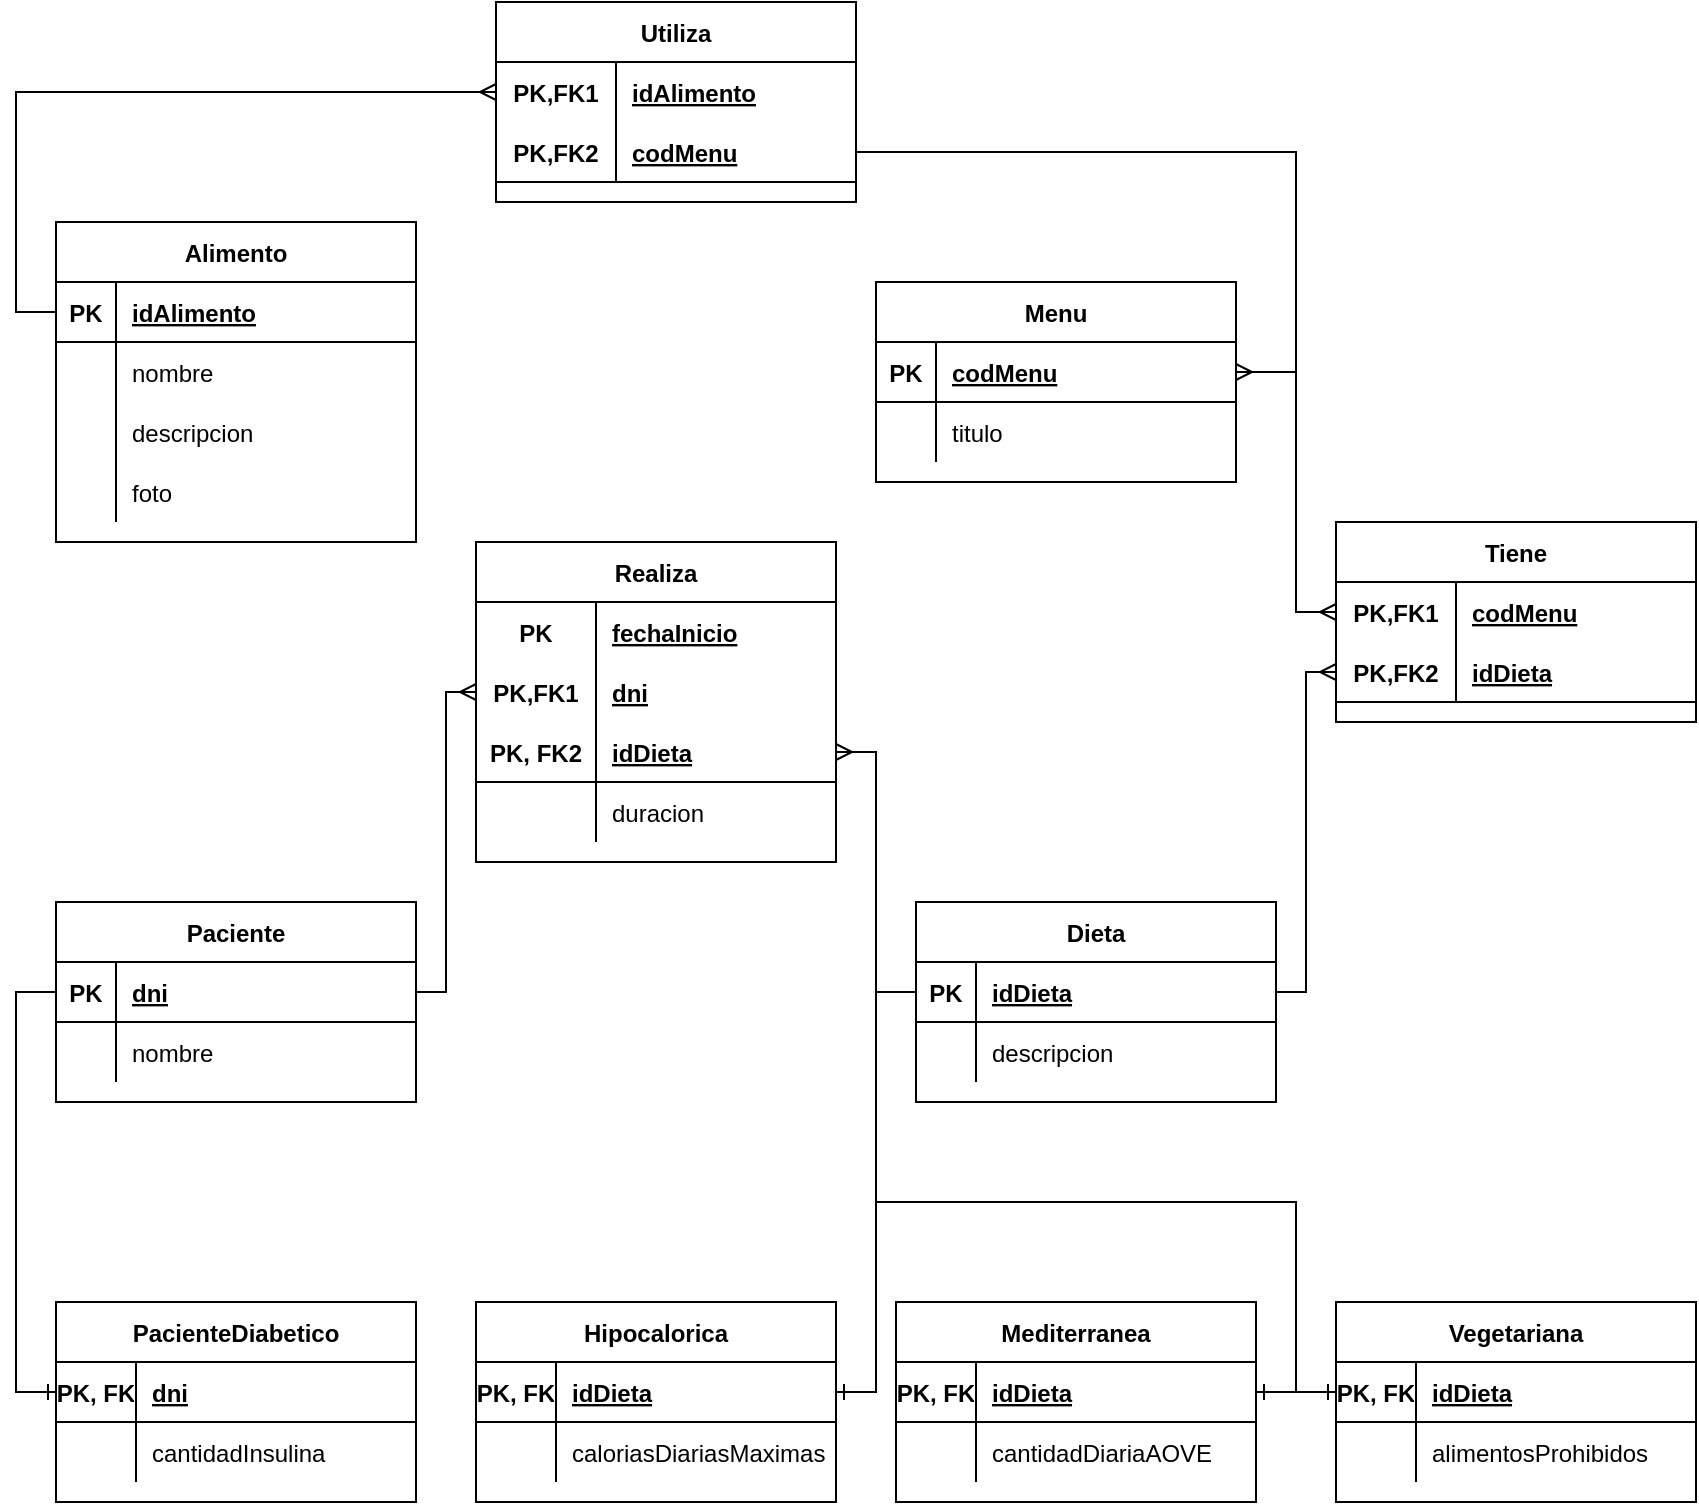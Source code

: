 <mxfile version="16.5.1" type="device"><diagram id="R2lEEEUBdFMjLlhIrx00" name="Page-1"><mxGraphModel dx="1102" dy="685" grid="1" gridSize="10" guides="1" tooltips="1" connect="1" arrows="1" fold="1" page="1" pageScale="1" pageWidth="850" pageHeight="1100" math="0" shadow="0" extFonts="Permanent Marker^https://fonts.googleapis.com/css?family=Permanent+Marker"><root><mxCell id="0"/><mxCell id="1" parent="0"/><mxCell id="u3eWuO_CZhIcyzYMh-b7-1" value="Alimento" style="shape=table;startSize=30;container=1;collapsible=1;childLayout=tableLayout;fixedRows=1;rowLines=0;fontStyle=1;align=center;resizeLast=1;" parent="1" vertex="1"><mxGeometry x="100" y="120" width="180" height="160" as="geometry"/></mxCell><mxCell id="u3eWuO_CZhIcyzYMh-b7-2" value="" style="shape=tableRow;horizontal=0;startSize=0;swimlaneHead=0;swimlaneBody=0;fillColor=none;collapsible=0;dropTarget=0;points=[[0,0.5],[1,0.5]];portConstraint=eastwest;top=0;left=0;right=0;bottom=1;" parent="u3eWuO_CZhIcyzYMh-b7-1" vertex="1"><mxGeometry y="30" width="180" height="30" as="geometry"/></mxCell><mxCell id="u3eWuO_CZhIcyzYMh-b7-3" value="PK" style="shape=partialRectangle;connectable=0;fillColor=none;top=0;left=0;bottom=0;right=0;fontStyle=1;overflow=hidden;" parent="u3eWuO_CZhIcyzYMh-b7-2" vertex="1"><mxGeometry width="30" height="30" as="geometry"><mxRectangle width="30" height="30" as="alternateBounds"/></mxGeometry></mxCell><mxCell id="u3eWuO_CZhIcyzYMh-b7-4" value="idAlimento" style="shape=partialRectangle;connectable=0;fillColor=none;top=0;left=0;bottom=0;right=0;align=left;spacingLeft=6;fontStyle=5;overflow=hidden;" parent="u3eWuO_CZhIcyzYMh-b7-2" vertex="1"><mxGeometry x="30" width="150" height="30" as="geometry"><mxRectangle width="150" height="30" as="alternateBounds"/></mxGeometry></mxCell><mxCell id="u3eWuO_CZhIcyzYMh-b7-5" value="" style="shape=tableRow;horizontal=0;startSize=0;swimlaneHead=0;swimlaneBody=0;fillColor=none;collapsible=0;dropTarget=0;points=[[0,0.5],[1,0.5]];portConstraint=eastwest;top=0;left=0;right=0;bottom=0;" parent="u3eWuO_CZhIcyzYMh-b7-1" vertex="1"><mxGeometry y="60" width="180" height="30" as="geometry"/></mxCell><mxCell id="u3eWuO_CZhIcyzYMh-b7-6" value="" style="shape=partialRectangle;connectable=0;fillColor=none;top=0;left=0;bottom=0;right=0;editable=1;overflow=hidden;" parent="u3eWuO_CZhIcyzYMh-b7-5" vertex="1"><mxGeometry width="30" height="30" as="geometry"><mxRectangle width="30" height="30" as="alternateBounds"/></mxGeometry></mxCell><mxCell id="u3eWuO_CZhIcyzYMh-b7-7" value="nombre" style="shape=partialRectangle;connectable=0;fillColor=none;top=0;left=0;bottom=0;right=0;align=left;spacingLeft=6;overflow=hidden;" parent="u3eWuO_CZhIcyzYMh-b7-5" vertex="1"><mxGeometry x="30" width="150" height="30" as="geometry"><mxRectangle width="150" height="30" as="alternateBounds"/></mxGeometry></mxCell><mxCell id="u3eWuO_CZhIcyzYMh-b7-8" value="" style="shape=tableRow;horizontal=0;startSize=0;swimlaneHead=0;swimlaneBody=0;fillColor=none;collapsible=0;dropTarget=0;points=[[0,0.5],[1,0.5]];portConstraint=eastwest;top=0;left=0;right=0;bottom=0;" parent="u3eWuO_CZhIcyzYMh-b7-1" vertex="1"><mxGeometry y="90" width="180" height="30" as="geometry"/></mxCell><mxCell id="u3eWuO_CZhIcyzYMh-b7-9" value="" style="shape=partialRectangle;connectable=0;fillColor=none;top=0;left=0;bottom=0;right=0;editable=1;overflow=hidden;" parent="u3eWuO_CZhIcyzYMh-b7-8" vertex="1"><mxGeometry width="30" height="30" as="geometry"><mxRectangle width="30" height="30" as="alternateBounds"/></mxGeometry></mxCell><mxCell id="u3eWuO_CZhIcyzYMh-b7-10" value="descripcion" style="shape=partialRectangle;connectable=0;fillColor=none;top=0;left=0;bottom=0;right=0;align=left;spacingLeft=6;overflow=hidden;" parent="u3eWuO_CZhIcyzYMh-b7-8" vertex="1"><mxGeometry x="30" width="150" height="30" as="geometry"><mxRectangle width="150" height="30" as="alternateBounds"/></mxGeometry></mxCell><mxCell id="u3eWuO_CZhIcyzYMh-b7-11" value="" style="shape=tableRow;horizontal=0;startSize=0;swimlaneHead=0;swimlaneBody=0;fillColor=none;collapsible=0;dropTarget=0;points=[[0,0.5],[1,0.5]];portConstraint=eastwest;top=0;left=0;right=0;bottom=0;" parent="u3eWuO_CZhIcyzYMh-b7-1" vertex="1"><mxGeometry y="120" width="180" height="30" as="geometry"/></mxCell><mxCell id="u3eWuO_CZhIcyzYMh-b7-12" value="" style="shape=partialRectangle;connectable=0;fillColor=none;top=0;left=0;bottom=0;right=0;editable=1;overflow=hidden;" parent="u3eWuO_CZhIcyzYMh-b7-11" vertex="1"><mxGeometry width="30" height="30" as="geometry"><mxRectangle width="30" height="30" as="alternateBounds"/></mxGeometry></mxCell><mxCell id="u3eWuO_CZhIcyzYMh-b7-13" value="foto" style="shape=partialRectangle;connectable=0;fillColor=none;top=0;left=0;bottom=0;right=0;align=left;spacingLeft=6;overflow=hidden;" parent="u3eWuO_CZhIcyzYMh-b7-11" vertex="1"><mxGeometry x="30" width="150" height="30" as="geometry"><mxRectangle width="150" height="30" as="alternateBounds"/></mxGeometry></mxCell><mxCell id="u3eWuO_CZhIcyzYMh-b7-14" value="Menu" style="shape=table;startSize=30;container=1;collapsible=1;childLayout=tableLayout;fixedRows=1;rowLines=0;fontStyle=1;align=center;resizeLast=1;" parent="1" vertex="1"><mxGeometry x="510" y="150" width="180" height="100" as="geometry"/></mxCell><mxCell id="u3eWuO_CZhIcyzYMh-b7-15" value="" style="shape=tableRow;horizontal=0;startSize=0;swimlaneHead=0;swimlaneBody=0;fillColor=none;collapsible=0;dropTarget=0;points=[[0,0.5],[1,0.5]];portConstraint=eastwest;top=0;left=0;right=0;bottom=1;" parent="u3eWuO_CZhIcyzYMh-b7-14" vertex="1"><mxGeometry y="30" width="180" height="30" as="geometry"/></mxCell><mxCell id="u3eWuO_CZhIcyzYMh-b7-16" value="PK" style="shape=partialRectangle;connectable=0;fillColor=none;top=0;left=0;bottom=0;right=0;fontStyle=1;overflow=hidden;" parent="u3eWuO_CZhIcyzYMh-b7-15" vertex="1"><mxGeometry width="30" height="30" as="geometry"><mxRectangle width="30" height="30" as="alternateBounds"/></mxGeometry></mxCell><mxCell id="u3eWuO_CZhIcyzYMh-b7-17" value="codMenu" style="shape=partialRectangle;connectable=0;fillColor=none;top=0;left=0;bottom=0;right=0;align=left;spacingLeft=6;fontStyle=5;overflow=hidden;" parent="u3eWuO_CZhIcyzYMh-b7-15" vertex="1"><mxGeometry x="30" width="150" height="30" as="geometry"><mxRectangle width="150" height="30" as="alternateBounds"/></mxGeometry></mxCell><mxCell id="u3eWuO_CZhIcyzYMh-b7-18" value="" style="shape=tableRow;horizontal=0;startSize=0;swimlaneHead=0;swimlaneBody=0;fillColor=none;collapsible=0;dropTarget=0;points=[[0,0.5],[1,0.5]];portConstraint=eastwest;top=0;left=0;right=0;bottom=0;" parent="u3eWuO_CZhIcyzYMh-b7-14" vertex="1"><mxGeometry y="60" width="180" height="30" as="geometry"/></mxCell><mxCell id="u3eWuO_CZhIcyzYMh-b7-19" value="" style="shape=partialRectangle;connectable=0;fillColor=none;top=0;left=0;bottom=0;right=0;editable=1;overflow=hidden;" parent="u3eWuO_CZhIcyzYMh-b7-18" vertex="1"><mxGeometry width="30" height="30" as="geometry"><mxRectangle width="30" height="30" as="alternateBounds"/></mxGeometry></mxCell><mxCell id="u3eWuO_CZhIcyzYMh-b7-20" value="titulo" style="shape=partialRectangle;connectable=0;fillColor=none;top=0;left=0;bottom=0;right=0;align=left;spacingLeft=6;overflow=hidden;" parent="u3eWuO_CZhIcyzYMh-b7-18" vertex="1"><mxGeometry x="30" width="150" height="30" as="geometry"><mxRectangle width="150" height="30" as="alternateBounds"/></mxGeometry></mxCell><mxCell id="u3eWuO_CZhIcyzYMh-b7-27" value="Utiliza" style="shape=table;startSize=30;container=1;collapsible=1;childLayout=tableLayout;fixedRows=1;rowLines=0;fontStyle=1;align=center;resizeLast=1;" parent="1" vertex="1"><mxGeometry x="320" y="10" width="180" height="100" as="geometry"/></mxCell><mxCell id="u3eWuO_CZhIcyzYMh-b7-28" value="" style="shape=tableRow;horizontal=0;startSize=0;swimlaneHead=0;swimlaneBody=0;fillColor=none;collapsible=0;dropTarget=0;points=[[0,0.5],[1,0.5]];portConstraint=eastwest;top=0;left=0;right=0;bottom=0;" parent="u3eWuO_CZhIcyzYMh-b7-27" vertex="1"><mxGeometry y="30" width="180" height="30" as="geometry"/></mxCell><mxCell id="u3eWuO_CZhIcyzYMh-b7-29" value="PK,FK1" style="shape=partialRectangle;connectable=0;fillColor=none;top=0;left=0;bottom=0;right=0;fontStyle=1;overflow=hidden;" parent="u3eWuO_CZhIcyzYMh-b7-28" vertex="1"><mxGeometry width="60" height="30" as="geometry"><mxRectangle width="60" height="30" as="alternateBounds"/></mxGeometry></mxCell><mxCell id="u3eWuO_CZhIcyzYMh-b7-30" value="idAlimento" style="shape=partialRectangle;connectable=0;fillColor=none;top=0;left=0;bottom=0;right=0;align=left;spacingLeft=6;fontStyle=5;overflow=hidden;" parent="u3eWuO_CZhIcyzYMh-b7-28" vertex="1"><mxGeometry x="60" width="120" height="30" as="geometry"><mxRectangle width="120" height="30" as="alternateBounds"/></mxGeometry></mxCell><mxCell id="u3eWuO_CZhIcyzYMh-b7-31" value="" style="shape=tableRow;horizontal=0;startSize=0;swimlaneHead=0;swimlaneBody=0;fillColor=none;collapsible=0;dropTarget=0;points=[[0,0.5],[1,0.5]];portConstraint=eastwest;top=0;left=0;right=0;bottom=1;" parent="u3eWuO_CZhIcyzYMh-b7-27" vertex="1"><mxGeometry y="60" width="180" height="30" as="geometry"/></mxCell><mxCell id="u3eWuO_CZhIcyzYMh-b7-32" value="PK,FK2" style="shape=partialRectangle;connectable=0;fillColor=none;top=0;left=0;bottom=0;right=0;fontStyle=1;overflow=hidden;" parent="u3eWuO_CZhIcyzYMh-b7-31" vertex="1"><mxGeometry width="60" height="30" as="geometry"><mxRectangle width="60" height="30" as="alternateBounds"/></mxGeometry></mxCell><mxCell id="u3eWuO_CZhIcyzYMh-b7-33" value="codMenu" style="shape=partialRectangle;connectable=0;fillColor=none;top=0;left=0;bottom=0;right=0;align=left;spacingLeft=6;fontStyle=5;overflow=hidden;" parent="u3eWuO_CZhIcyzYMh-b7-31" vertex="1"><mxGeometry x="60" width="120" height="30" as="geometry"><mxRectangle width="120" height="30" as="alternateBounds"/></mxGeometry></mxCell><mxCell id="u3eWuO_CZhIcyzYMh-b7-40" value="" style="edgeStyle=orthogonalEdgeStyle;fontSize=12;html=1;endArrow=ERmany;rounded=0;entryX=0;entryY=0.5;entryDx=0;entryDy=0;exitX=0;exitY=0.5;exitDx=0;exitDy=0;" parent="1" source="u3eWuO_CZhIcyzYMh-b7-2" target="u3eWuO_CZhIcyzYMh-b7-28" edge="1"><mxGeometry width="100" height="100" relative="1" as="geometry"><mxPoint x="370" y="400" as="sourcePoint"/><mxPoint x="470" y="300" as="targetPoint"/><Array as="points"><mxPoint x="80" y="165"/><mxPoint x="80" y="55"/></Array></mxGeometry></mxCell><mxCell id="u3eWuO_CZhIcyzYMh-b7-41" value="" style="edgeStyle=orthogonalEdgeStyle;fontSize=12;html=1;endArrow=ERmany;rounded=0;entryX=1;entryY=0.5;entryDx=0;entryDy=0;exitX=1;exitY=0.5;exitDx=0;exitDy=0;" parent="1" source="u3eWuO_CZhIcyzYMh-b7-31" target="u3eWuO_CZhIcyzYMh-b7-15" edge="1"><mxGeometry width="100" height="100" relative="1" as="geometry"><mxPoint x="370" y="400" as="sourcePoint"/><mxPoint x="470" y="300" as="targetPoint"/><Array as="points"><mxPoint x="720" y="85"/><mxPoint x="720" y="195"/></Array></mxGeometry></mxCell><mxCell id="u3eWuO_CZhIcyzYMh-b7-42" value="Dieta" style="shape=table;startSize=30;container=1;collapsible=1;childLayout=tableLayout;fixedRows=1;rowLines=0;fontStyle=1;align=center;resizeLast=1;" parent="1" vertex="1"><mxGeometry x="530" y="460" width="180" height="100" as="geometry"/></mxCell><mxCell id="u3eWuO_CZhIcyzYMh-b7-43" value="" style="shape=tableRow;horizontal=0;startSize=0;swimlaneHead=0;swimlaneBody=0;fillColor=none;collapsible=0;dropTarget=0;points=[[0,0.5],[1,0.5]];portConstraint=eastwest;top=0;left=0;right=0;bottom=1;" parent="u3eWuO_CZhIcyzYMh-b7-42" vertex="1"><mxGeometry y="30" width="180" height="30" as="geometry"/></mxCell><mxCell id="u3eWuO_CZhIcyzYMh-b7-44" value="PK" style="shape=partialRectangle;connectable=0;fillColor=none;top=0;left=0;bottom=0;right=0;fontStyle=1;overflow=hidden;" parent="u3eWuO_CZhIcyzYMh-b7-43" vertex="1"><mxGeometry width="30" height="30" as="geometry"><mxRectangle width="30" height="30" as="alternateBounds"/></mxGeometry></mxCell><mxCell id="u3eWuO_CZhIcyzYMh-b7-45" value="idDieta" style="shape=partialRectangle;connectable=0;fillColor=none;top=0;left=0;bottom=0;right=0;align=left;spacingLeft=6;fontStyle=5;overflow=hidden;" parent="u3eWuO_CZhIcyzYMh-b7-43" vertex="1"><mxGeometry x="30" width="150" height="30" as="geometry"><mxRectangle width="150" height="30" as="alternateBounds"/></mxGeometry></mxCell><mxCell id="u3eWuO_CZhIcyzYMh-b7-46" value="" style="shape=tableRow;horizontal=0;startSize=0;swimlaneHead=0;swimlaneBody=0;fillColor=none;collapsible=0;dropTarget=0;points=[[0,0.5],[1,0.5]];portConstraint=eastwest;top=0;left=0;right=0;bottom=0;" parent="u3eWuO_CZhIcyzYMh-b7-42" vertex="1"><mxGeometry y="60" width="180" height="30" as="geometry"/></mxCell><mxCell id="u3eWuO_CZhIcyzYMh-b7-47" value="" style="shape=partialRectangle;connectable=0;fillColor=none;top=0;left=0;bottom=0;right=0;editable=1;overflow=hidden;" parent="u3eWuO_CZhIcyzYMh-b7-46" vertex="1"><mxGeometry width="30" height="30" as="geometry"><mxRectangle width="30" height="30" as="alternateBounds"/></mxGeometry></mxCell><mxCell id="u3eWuO_CZhIcyzYMh-b7-48" value="descripcion" style="shape=partialRectangle;connectable=0;fillColor=none;top=0;left=0;bottom=0;right=0;align=left;spacingLeft=6;overflow=hidden;" parent="u3eWuO_CZhIcyzYMh-b7-46" vertex="1"><mxGeometry x="30" width="150" height="30" as="geometry"><mxRectangle width="150" height="30" as="alternateBounds"/></mxGeometry></mxCell><mxCell id="u3eWuO_CZhIcyzYMh-b7-55" value="Tiene" style="shape=table;startSize=30;container=1;collapsible=1;childLayout=tableLayout;fixedRows=1;rowLines=0;fontStyle=1;align=center;resizeLast=1;" parent="1" vertex="1"><mxGeometry x="740" y="270" width="180" height="100" as="geometry"/></mxCell><mxCell id="u3eWuO_CZhIcyzYMh-b7-56" value="" style="shape=tableRow;horizontal=0;startSize=0;swimlaneHead=0;swimlaneBody=0;fillColor=none;collapsible=0;dropTarget=0;points=[[0,0.5],[1,0.5]];portConstraint=eastwest;top=0;left=0;right=0;bottom=0;" parent="u3eWuO_CZhIcyzYMh-b7-55" vertex="1"><mxGeometry y="30" width="180" height="30" as="geometry"/></mxCell><mxCell id="u3eWuO_CZhIcyzYMh-b7-57" value="PK,FK1" style="shape=partialRectangle;connectable=0;fillColor=none;top=0;left=0;bottom=0;right=0;fontStyle=1;overflow=hidden;" parent="u3eWuO_CZhIcyzYMh-b7-56" vertex="1"><mxGeometry width="60" height="30" as="geometry"><mxRectangle width="60" height="30" as="alternateBounds"/></mxGeometry></mxCell><mxCell id="u3eWuO_CZhIcyzYMh-b7-58" value="codMenu" style="shape=partialRectangle;connectable=0;fillColor=none;top=0;left=0;bottom=0;right=0;align=left;spacingLeft=6;fontStyle=5;overflow=hidden;" parent="u3eWuO_CZhIcyzYMh-b7-56" vertex="1"><mxGeometry x="60" width="120" height="30" as="geometry"><mxRectangle width="120" height="30" as="alternateBounds"/></mxGeometry></mxCell><mxCell id="u3eWuO_CZhIcyzYMh-b7-59" value="" style="shape=tableRow;horizontal=0;startSize=0;swimlaneHead=0;swimlaneBody=0;fillColor=none;collapsible=0;dropTarget=0;points=[[0,0.5],[1,0.5]];portConstraint=eastwest;top=0;left=0;right=0;bottom=1;" parent="u3eWuO_CZhIcyzYMh-b7-55" vertex="1"><mxGeometry y="60" width="180" height="30" as="geometry"/></mxCell><mxCell id="u3eWuO_CZhIcyzYMh-b7-60" value="PK,FK2" style="shape=partialRectangle;connectable=0;fillColor=none;top=0;left=0;bottom=0;right=0;fontStyle=1;overflow=hidden;" parent="u3eWuO_CZhIcyzYMh-b7-59" vertex="1"><mxGeometry width="60" height="30" as="geometry"><mxRectangle width="60" height="30" as="alternateBounds"/></mxGeometry></mxCell><mxCell id="u3eWuO_CZhIcyzYMh-b7-61" value="idDieta" style="shape=partialRectangle;connectable=0;fillColor=none;top=0;left=0;bottom=0;right=0;align=left;spacingLeft=6;fontStyle=5;overflow=hidden;" parent="u3eWuO_CZhIcyzYMh-b7-59" vertex="1"><mxGeometry x="60" width="120" height="30" as="geometry"><mxRectangle width="120" height="30" as="alternateBounds"/></mxGeometry></mxCell><mxCell id="u3eWuO_CZhIcyzYMh-b7-68" value="" style="edgeStyle=orthogonalEdgeStyle;fontSize=12;html=1;endArrow=ERmany;rounded=0;entryX=0;entryY=0.5;entryDx=0;entryDy=0;exitX=1;exitY=0.5;exitDx=0;exitDy=0;" parent="1" source="u3eWuO_CZhIcyzYMh-b7-15" target="u3eWuO_CZhIcyzYMh-b7-56" edge="1"><mxGeometry width="100" height="100" relative="1" as="geometry"><mxPoint x="370" y="400" as="sourcePoint"/><mxPoint x="470" y="300" as="targetPoint"/><Array as="points"><mxPoint x="720" y="195"/><mxPoint x="720" y="315"/></Array></mxGeometry></mxCell><mxCell id="u3eWuO_CZhIcyzYMh-b7-69" value="" style="edgeStyle=orthogonalEdgeStyle;fontSize=12;html=1;endArrow=ERmany;rounded=0;entryX=0;entryY=0.5;entryDx=0;entryDy=0;exitX=1;exitY=0.5;exitDx=0;exitDy=0;" parent="1" source="u3eWuO_CZhIcyzYMh-b7-43" target="u3eWuO_CZhIcyzYMh-b7-59" edge="1"><mxGeometry width="100" height="100" relative="1" as="geometry"><mxPoint x="370" y="400" as="sourcePoint"/><mxPoint x="470" y="300" as="targetPoint"/></mxGeometry></mxCell><mxCell id="u3eWuO_CZhIcyzYMh-b7-70" value="Paciente" style="shape=table;startSize=30;container=1;collapsible=1;childLayout=tableLayout;fixedRows=1;rowLines=0;fontStyle=1;align=center;resizeLast=1;" parent="1" vertex="1"><mxGeometry x="100" y="460" width="180" height="100" as="geometry"/></mxCell><mxCell id="u3eWuO_CZhIcyzYMh-b7-71" value="" style="shape=tableRow;horizontal=0;startSize=0;swimlaneHead=0;swimlaneBody=0;fillColor=none;collapsible=0;dropTarget=0;points=[[0,0.5],[1,0.5]];portConstraint=eastwest;top=0;left=0;right=0;bottom=1;" parent="u3eWuO_CZhIcyzYMh-b7-70" vertex="1"><mxGeometry y="30" width="180" height="30" as="geometry"/></mxCell><mxCell id="u3eWuO_CZhIcyzYMh-b7-72" value="PK" style="shape=partialRectangle;connectable=0;fillColor=none;top=0;left=0;bottom=0;right=0;fontStyle=1;overflow=hidden;" parent="u3eWuO_CZhIcyzYMh-b7-71" vertex="1"><mxGeometry width="30" height="30" as="geometry"><mxRectangle width="30" height="30" as="alternateBounds"/></mxGeometry></mxCell><mxCell id="u3eWuO_CZhIcyzYMh-b7-73" value="dni" style="shape=partialRectangle;connectable=0;fillColor=none;top=0;left=0;bottom=0;right=0;align=left;spacingLeft=6;fontStyle=5;overflow=hidden;" parent="u3eWuO_CZhIcyzYMh-b7-71" vertex="1"><mxGeometry x="30" width="150" height="30" as="geometry"><mxRectangle width="150" height="30" as="alternateBounds"/></mxGeometry></mxCell><mxCell id="u3eWuO_CZhIcyzYMh-b7-74" value="" style="shape=tableRow;horizontal=0;startSize=0;swimlaneHead=0;swimlaneBody=0;fillColor=none;collapsible=0;dropTarget=0;points=[[0,0.5],[1,0.5]];portConstraint=eastwest;top=0;left=0;right=0;bottom=0;" parent="u3eWuO_CZhIcyzYMh-b7-70" vertex="1"><mxGeometry y="60" width="180" height="30" as="geometry"/></mxCell><mxCell id="u3eWuO_CZhIcyzYMh-b7-75" value="" style="shape=partialRectangle;connectable=0;fillColor=none;top=0;left=0;bottom=0;right=0;editable=1;overflow=hidden;" parent="u3eWuO_CZhIcyzYMh-b7-74" vertex="1"><mxGeometry width="30" height="30" as="geometry"><mxRectangle width="30" height="30" as="alternateBounds"/></mxGeometry></mxCell><mxCell id="u3eWuO_CZhIcyzYMh-b7-76" value="nombre" style="shape=partialRectangle;connectable=0;fillColor=none;top=0;left=0;bottom=0;right=0;align=left;spacingLeft=6;overflow=hidden;" parent="u3eWuO_CZhIcyzYMh-b7-74" vertex="1"><mxGeometry x="30" width="150" height="30" as="geometry"><mxRectangle width="150" height="30" as="alternateBounds"/></mxGeometry></mxCell><mxCell id="u3eWuO_CZhIcyzYMh-b7-83" value="Realiza" style="shape=table;startSize=30;container=1;collapsible=1;childLayout=tableLayout;fixedRows=1;rowLines=0;fontStyle=1;align=center;resizeLast=1;" parent="1" vertex="1"><mxGeometry x="310" y="280" width="180" height="160" as="geometry"/></mxCell><mxCell id="u3eWuO_CZhIcyzYMh-b7-84" value="" style="shape=tableRow;horizontal=0;startSize=0;swimlaneHead=0;swimlaneBody=0;fillColor=none;collapsible=0;dropTarget=0;points=[[0,0.5],[1,0.5]];portConstraint=eastwest;top=0;left=0;right=0;bottom=0;" parent="u3eWuO_CZhIcyzYMh-b7-83" vertex="1"><mxGeometry y="30" width="180" height="30" as="geometry"/></mxCell><mxCell id="u3eWuO_CZhIcyzYMh-b7-85" value="PK" style="shape=partialRectangle;connectable=0;fillColor=none;top=0;left=0;bottom=0;right=0;fontStyle=1;overflow=hidden;" parent="u3eWuO_CZhIcyzYMh-b7-84" vertex="1"><mxGeometry width="60" height="30" as="geometry"><mxRectangle width="60" height="30" as="alternateBounds"/></mxGeometry></mxCell><mxCell id="u3eWuO_CZhIcyzYMh-b7-86" value="fechaInicio" style="shape=partialRectangle;connectable=0;fillColor=none;top=0;left=0;bottom=0;right=0;align=left;spacingLeft=6;fontStyle=5;overflow=hidden;" parent="u3eWuO_CZhIcyzYMh-b7-84" vertex="1"><mxGeometry x="60" width="120" height="30" as="geometry"><mxRectangle width="120" height="30" as="alternateBounds"/></mxGeometry></mxCell><mxCell id="u3eWuO_CZhIcyzYMh-b7-87" value="" style="shape=tableRow;horizontal=0;startSize=0;swimlaneHead=0;swimlaneBody=0;fillColor=none;collapsible=0;dropTarget=0;points=[[0,0.5],[1,0.5]];portConstraint=eastwest;top=0;left=0;right=0;bottom=1;strokeColor=none;" parent="u3eWuO_CZhIcyzYMh-b7-83" vertex="1"><mxGeometry y="60" width="180" height="30" as="geometry"/></mxCell><mxCell id="u3eWuO_CZhIcyzYMh-b7-88" value="PK,FK1" style="shape=partialRectangle;connectable=0;fillColor=none;top=0;left=0;bottom=0;right=0;fontStyle=1;overflow=hidden;" parent="u3eWuO_CZhIcyzYMh-b7-87" vertex="1"><mxGeometry width="60" height="30" as="geometry"><mxRectangle width="60" height="30" as="alternateBounds"/></mxGeometry></mxCell><mxCell id="u3eWuO_CZhIcyzYMh-b7-89" value="dni" style="shape=partialRectangle;connectable=0;fillColor=none;top=0;left=0;bottom=0;right=0;align=left;spacingLeft=6;fontStyle=5;overflow=hidden;" parent="u3eWuO_CZhIcyzYMh-b7-87" vertex="1"><mxGeometry x="60" width="120" height="30" as="geometry"><mxRectangle width="120" height="30" as="alternateBounds"/></mxGeometry></mxCell><mxCell id="u3eWuO_CZhIcyzYMh-b7-110" value="" style="shape=tableRow;horizontal=0;startSize=0;swimlaneHead=0;swimlaneBody=0;fillColor=none;collapsible=0;dropTarget=0;points=[[0,0.5],[1,0.5]];portConstraint=eastwest;top=0;left=0;right=0;bottom=1;strokeColor=default;strokeWidth=1;" parent="u3eWuO_CZhIcyzYMh-b7-83" vertex="1"><mxGeometry y="90" width="180" height="30" as="geometry"/></mxCell><mxCell id="u3eWuO_CZhIcyzYMh-b7-111" value="PK, FK2" style="shape=partialRectangle;connectable=0;fillColor=none;top=0;left=0;bottom=0;right=0;fontStyle=1;overflow=hidden;strokeColor=default;strokeWidth=1;" parent="u3eWuO_CZhIcyzYMh-b7-110" vertex="1"><mxGeometry width="60" height="30" as="geometry"><mxRectangle width="60" height="30" as="alternateBounds"/></mxGeometry></mxCell><mxCell id="u3eWuO_CZhIcyzYMh-b7-112" value="idDieta" style="shape=partialRectangle;connectable=0;fillColor=none;top=0;left=0;bottom=0;right=0;align=left;spacingLeft=6;fontStyle=5;overflow=hidden;strokeColor=default;strokeWidth=1;" parent="u3eWuO_CZhIcyzYMh-b7-110" vertex="1"><mxGeometry x="60" width="120" height="30" as="geometry"><mxRectangle width="120" height="30" as="alternateBounds"/></mxGeometry></mxCell><mxCell id="u3eWuO_CZhIcyzYMh-b7-93" value="" style="shape=tableRow;horizontal=0;startSize=0;swimlaneHead=0;swimlaneBody=0;fillColor=none;collapsible=0;dropTarget=0;points=[[0,0.5],[1,0.5]];portConstraint=eastwest;top=0;left=0;right=0;bottom=0;" parent="u3eWuO_CZhIcyzYMh-b7-83" vertex="1"><mxGeometry y="120" width="180" height="30" as="geometry"/></mxCell><mxCell id="u3eWuO_CZhIcyzYMh-b7-94" value="" style="shape=partialRectangle;connectable=0;fillColor=none;top=0;left=0;bottom=0;right=0;editable=1;overflow=hidden;" parent="u3eWuO_CZhIcyzYMh-b7-93" vertex="1"><mxGeometry width="60" height="30" as="geometry"><mxRectangle width="60" height="30" as="alternateBounds"/></mxGeometry></mxCell><mxCell id="u3eWuO_CZhIcyzYMh-b7-95" value="duracion" style="shape=partialRectangle;connectable=0;fillColor=none;top=0;left=0;bottom=0;right=0;align=left;spacingLeft=6;overflow=hidden;" parent="u3eWuO_CZhIcyzYMh-b7-93" vertex="1"><mxGeometry x="60" width="120" height="30" as="geometry"><mxRectangle width="120" height="30" as="alternateBounds"/></mxGeometry></mxCell><mxCell id="u3eWuO_CZhIcyzYMh-b7-113" value="" style="edgeStyle=orthogonalEdgeStyle;fontSize=12;html=1;endArrow=ERmany;rounded=0;entryX=0;entryY=0.5;entryDx=0;entryDy=0;exitX=1;exitY=0.5;exitDx=0;exitDy=0;" parent="1" source="u3eWuO_CZhIcyzYMh-b7-71" target="u3eWuO_CZhIcyzYMh-b7-87" edge="1"><mxGeometry width="100" height="100" relative="1" as="geometry"><mxPoint x="260" y="380" as="sourcePoint"/><mxPoint x="360" y="280" as="targetPoint"/></mxGeometry></mxCell><mxCell id="u3eWuO_CZhIcyzYMh-b7-114" value="" style="edgeStyle=orthogonalEdgeStyle;fontSize=12;html=1;endArrow=ERmany;rounded=0;entryX=1;entryY=0.5;entryDx=0;entryDy=0;exitX=0;exitY=0.5;exitDx=0;exitDy=0;" parent="1" source="u3eWuO_CZhIcyzYMh-b7-43" target="u3eWuO_CZhIcyzYMh-b7-110" edge="1"><mxGeometry width="100" height="100" relative="1" as="geometry"><mxPoint x="260" y="380" as="sourcePoint"/><mxPoint x="360" y="280" as="targetPoint"/><Array as="points"><mxPoint x="510" y="505"/><mxPoint x="510" y="385"/></Array></mxGeometry></mxCell><mxCell id="u3eWuO_CZhIcyzYMh-b7-115" value="Vegetariana" style="shape=table;startSize=30;container=1;collapsible=1;childLayout=tableLayout;fixedRows=1;rowLines=0;fontStyle=1;align=center;resizeLast=1;strokeColor=default;strokeWidth=1;" parent="1" vertex="1"><mxGeometry x="740" y="660" width="180" height="100" as="geometry"/></mxCell><mxCell id="u3eWuO_CZhIcyzYMh-b7-116" value="" style="shape=tableRow;horizontal=0;startSize=0;swimlaneHead=0;swimlaneBody=0;fillColor=none;collapsible=0;dropTarget=0;points=[[0,0.5],[1,0.5]];portConstraint=eastwest;top=0;left=0;right=0;bottom=1;strokeColor=default;strokeWidth=1;" parent="u3eWuO_CZhIcyzYMh-b7-115" vertex="1"><mxGeometry y="30" width="180" height="30" as="geometry"/></mxCell><mxCell id="u3eWuO_CZhIcyzYMh-b7-117" value="PK, FK" style="shape=partialRectangle;connectable=0;fillColor=none;top=0;left=0;bottom=0;right=0;fontStyle=1;overflow=hidden;strokeColor=default;strokeWidth=1;" parent="u3eWuO_CZhIcyzYMh-b7-116" vertex="1"><mxGeometry width="40" height="30" as="geometry"><mxRectangle width="40" height="30" as="alternateBounds"/></mxGeometry></mxCell><mxCell id="u3eWuO_CZhIcyzYMh-b7-118" value="idDieta" style="shape=partialRectangle;connectable=0;fillColor=none;top=0;left=0;bottom=0;right=0;align=left;spacingLeft=6;fontStyle=5;overflow=hidden;strokeColor=default;strokeWidth=1;" parent="u3eWuO_CZhIcyzYMh-b7-116" vertex="1"><mxGeometry x="40" width="140" height="30" as="geometry"><mxRectangle width="140" height="30" as="alternateBounds"/></mxGeometry></mxCell><mxCell id="u3eWuO_CZhIcyzYMh-b7-119" value="" style="shape=tableRow;horizontal=0;startSize=0;swimlaneHead=0;swimlaneBody=0;fillColor=none;collapsible=0;dropTarget=0;points=[[0,0.5],[1,0.5]];portConstraint=eastwest;top=0;left=0;right=0;bottom=0;strokeColor=default;strokeWidth=1;" parent="u3eWuO_CZhIcyzYMh-b7-115" vertex="1"><mxGeometry y="60" width="180" height="30" as="geometry"/></mxCell><mxCell id="u3eWuO_CZhIcyzYMh-b7-120" value="" style="shape=partialRectangle;connectable=0;fillColor=none;top=0;left=0;bottom=0;right=0;editable=1;overflow=hidden;strokeColor=default;strokeWidth=1;" parent="u3eWuO_CZhIcyzYMh-b7-119" vertex="1"><mxGeometry width="40" height="30" as="geometry"><mxRectangle width="40" height="30" as="alternateBounds"/></mxGeometry></mxCell><mxCell id="u3eWuO_CZhIcyzYMh-b7-121" value="alimentosProhibidos" style="shape=partialRectangle;connectable=0;fillColor=none;top=0;left=0;bottom=0;right=0;align=left;spacingLeft=6;overflow=hidden;strokeColor=default;strokeWidth=1;" parent="u3eWuO_CZhIcyzYMh-b7-119" vertex="1"><mxGeometry x="40" width="140" height="30" as="geometry"><mxRectangle width="140" height="30" as="alternateBounds"/></mxGeometry></mxCell><mxCell id="u3eWuO_CZhIcyzYMh-b7-128" value="Mediterranea" style="shape=table;startSize=30;container=1;collapsible=1;childLayout=tableLayout;fixedRows=1;rowLines=0;fontStyle=1;align=center;resizeLast=1;strokeColor=default;strokeWidth=1;" parent="1" vertex="1"><mxGeometry x="520" y="660" width="180" height="100" as="geometry"/></mxCell><mxCell id="u3eWuO_CZhIcyzYMh-b7-129" value="" style="shape=tableRow;horizontal=0;startSize=0;swimlaneHead=0;swimlaneBody=0;fillColor=none;collapsible=0;dropTarget=0;points=[[0,0.5],[1,0.5]];portConstraint=eastwest;top=0;left=0;right=0;bottom=1;strokeColor=default;strokeWidth=1;" parent="u3eWuO_CZhIcyzYMh-b7-128" vertex="1"><mxGeometry y="30" width="180" height="30" as="geometry"/></mxCell><mxCell id="u3eWuO_CZhIcyzYMh-b7-130" value="PK, FK" style="shape=partialRectangle;connectable=0;fillColor=none;top=0;left=0;bottom=0;right=0;fontStyle=1;overflow=hidden;strokeColor=default;strokeWidth=1;" parent="u3eWuO_CZhIcyzYMh-b7-129" vertex="1"><mxGeometry width="40" height="30" as="geometry"><mxRectangle width="40" height="30" as="alternateBounds"/></mxGeometry></mxCell><mxCell id="u3eWuO_CZhIcyzYMh-b7-131" value="idDieta" style="shape=partialRectangle;connectable=0;fillColor=none;top=0;left=0;bottom=0;right=0;align=left;spacingLeft=6;fontStyle=5;overflow=hidden;strokeColor=default;strokeWidth=1;" parent="u3eWuO_CZhIcyzYMh-b7-129" vertex="1"><mxGeometry x="40" width="140" height="30" as="geometry"><mxRectangle width="140" height="30" as="alternateBounds"/></mxGeometry></mxCell><mxCell id="u3eWuO_CZhIcyzYMh-b7-132" value="" style="shape=tableRow;horizontal=0;startSize=0;swimlaneHead=0;swimlaneBody=0;fillColor=none;collapsible=0;dropTarget=0;points=[[0,0.5],[1,0.5]];portConstraint=eastwest;top=0;left=0;right=0;bottom=0;strokeColor=default;strokeWidth=1;" parent="u3eWuO_CZhIcyzYMh-b7-128" vertex="1"><mxGeometry y="60" width="180" height="30" as="geometry"/></mxCell><mxCell id="u3eWuO_CZhIcyzYMh-b7-133" value="" style="shape=partialRectangle;connectable=0;fillColor=none;top=0;left=0;bottom=0;right=0;editable=1;overflow=hidden;strokeColor=default;strokeWidth=1;" parent="u3eWuO_CZhIcyzYMh-b7-132" vertex="1"><mxGeometry width="40" height="30" as="geometry"><mxRectangle width="40" height="30" as="alternateBounds"/></mxGeometry></mxCell><mxCell id="u3eWuO_CZhIcyzYMh-b7-134" value="cantidadDiariaAOVE" style="shape=partialRectangle;connectable=0;fillColor=none;top=0;left=0;bottom=0;right=0;align=left;spacingLeft=6;overflow=hidden;strokeColor=default;strokeWidth=1;" parent="u3eWuO_CZhIcyzYMh-b7-132" vertex="1"><mxGeometry x="40" width="140" height="30" as="geometry"><mxRectangle width="140" height="30" as="alternateBounds"/></mxGeometry></mxCell><mxCell id="u3eWuO_CZhIcyzYMh-b7-141" value="Hipocalorica" style="shape=table;startSize=30;container=1;collapsible=1;childLayout=tableLayout;fixedRows=1;rowLines=0;fontStyle=1;align=center;resizeLast=1;strokeColor=default;strokeWidth=1;" parent="1" vertex="1"><mxGeometry x="310" y="660" width="180" height="100" as="geometry"/></mxCell><mxCell id="u3eWuO_CZhIcyzYMh-b7-142" value="" style="shape=tableRow;horizontal=0;startSize=0;swimlaneHead=0;swimlaneBody=0;fillColor=none;collapsible=0;dropTarget=0;points=[[0,0.5],[1,0.5]];portConstraint=eastwest;top=0;left=0;right=0;bottom=1;strokeColor=default;strokeWidth=1;" parent="u3eWuO_CZhIcyzYMh-b7-141" vertex="1"><mxGeometry y="30" width="180" height="30" as="geometry"/></mxCell><mxCell id="u3eWuO_CZhIcyzYMh-b7-143" value="PK, FK" style="shape=partialRectangle;connectable=0;fillColor=none;top=0;left=0;bottom=0;right=0;fontStyle=1;overflow=hidden;strokeColor=default;strokeWidth=1;" parent="u3eWuO_CZhIcyzYMh-b7-142" vertex="1"><mxGeometry width="40" height="30" as="geometry"><mxRectangle width="40" height="30" as="alternateBounds"/></mxGeometry></mxCell><mxCell id="u3eWuO_CZhIcyzYMh-b7-144" value="idDieta" style="shape=partialRectangle;connectable=0;fillColor=none;top=0;left=0;bottom=0;right=0;align=left;spacingLeft=6;fontStyle=5;overflow=hidden;strokeColor=default;strokeWidth=1;" parent="u3eWuO_CZhIcyzYMh-b7-142" vertex="1"><mxGeometry x="40" width="140" height="30" as="geometry"><mxRectangle width="140" height="30" as="alternateBounds"/></mxGeometry></mxCell><mxCell id="u3eWuO_CZhIcyzYMh-b7-145" value="" style="shape=tableRow;horizontal=0;startSize=0;swimlaneHead=0;swimlaneBody=0;fillColor=none;collapsible=0;dropTarget=0;points=[[0,0.5],[1,0.5]];portConstraint=eastwest;top=0;left=0;right=0;bottom=0;strokeColor=default;strokeWidth=1;" parent="u3eWuO_CZhIcyzYMh-b7-141" vertex="1"><mxGeometry y="60" width="180" height="30" as="geometry"/></mxCell><mxCell id="u3eWuO_CZhIcyzYMh-b7-146" value="" style="shape=partialRectangle;connectable=0;fillColor=none;top=0;left=0;bottom=0;right=0;editable=1;overflow=hidden;strokeColor=default;strokeWidth=1;" parent="u3eWuO_CZhIcyzYMh-b7-145" vertex="1"><mxGeometry width="40" height="30" as="geometry"><mxRectangle width="40" height="30" as="alternateBounds"/></mxGeometry></mxCell><mxCell id="u3eWuO_CZhIcyzYMh-b7-147" value="caloriasDiariasMaximas" style="shape=partialRectangle;connectable=0;fillColor=none;top=0;left=0;bottom=0;right=0;align=left;spacingLeft=6;overflow=hidden;strokeColor=default;strokeWidth=1;" parent="u3eWuO_CZhIcyzYMh-b7-145" vertex="1"><mxGeometry x="40" width="140" height="30" as="geometry"><mxRectangle width="140" height="30" as="alternateBounds"/></mxGeometry></mxCell><mxCell id="u3eWuO_CZhIcyzYMh-b7-154" value="" style="edgeStyle=orthogonalEdgeStyle;fontSize=12;html=1;endArrow=ERone;endFill=0;rounded=0;entryX=1;entryY=0.5;entryDx=0;entryDy=0;exitX=0;exitY=0.5;exitDx=0;exitDy=0;" parent="1" source="u3eWuO_CZhIcyzYMh-b7-43" target="u3eWuO_CZhIcyzYMh-b7-142" edge="1"><mxGeometry width="100" height="100" relative="1" as="geometry"><mxPoint x="620" y="680" as="sourcePoint"/><mxPoint x="720" y="580" as="targetPoint"/><Array as="points"><mxPoint x="510" y="505"/><mxPoint x="510" y="705"/></Array></mxGeometry></mxCell><mxCell id="u3eWuO_CZhIcyzYMh-b7-155" value="" style="edgeStyle=orthogonalEdgeStyle;fontSize=12;html=1;endArrow=ERone;endFill=0;rounded=0;entryX=1;entryY=0.5;entryDx=0;entryDy=0;exitX=0;exitY=0.5;exitDx=0;exitDy=0;" parent="1" source="u3eWuO_CZhIcyzYMh-b7-43" target="u3eWuO_CZhIcyzYMh-b7-129" edge="1"><mxGeometry width="100" height="100" relative="1" as="geometry"><mxPoint x="620" y="680" as="sourcePoint"/><mxPoint x="720" y="580" as="targetPoint"/><Array as="points"><mxPoint x="510" y="505"/><mxPoint x="510" y="610"/><mxPoint x="720" y="610"/><mxPoint x="720" y="705"/></Array></mxGeometry></mxCell><mxCell id="u3eWuO_CZhIcyzYMh-b7-156" value="" style="edgeStyle=orthogonalEdgeStyle;fontSize=12;html=1;endArrow=ERone;endFill=0;rounded=0;entryX=0;entryY=0.5;entryDx=0;entryDy=0;exitX=0;exitY=0.5;exitDx=0;exitDy=0;" parent="1" source="u3eWuO_CZhIcyzYMh-b7-43" target="u3eWuO_CZhIcyzYMh-b7-116" edge="1"><mxGeometry width="100" height="100" relative="1" as="geometry"><mxPoint x="560" y="590" as="sourcePoint"/><mxPoint x="720" y="580" as="targetPoint"/><Array as="points"><mxPoint x="510" y="505"/><mxPoint x="510" y="610"/><mxPoint x="720" y="610"/><mxPoint x="720" y="705"/></Array></mxGeometry></mxCell><mxCell id="u3eWuO_CZhIcyzYMh-b7-157" value="PacienteDiabetico" style="shape=table;startSize=30;container=1;collapsible=1;childLayout=tableLayout;fixedRows=1;rowLines=0;fontStyle=1;align=center;resizeLast=1;strokeColor=default;strokeWidth=1;" parent="1" vertex="1"><mxGeometry x="100" y="660" width="180" height="100" as="geometry"/></mxCell><mxCell id="u3eWuO_CZhIcyzYMh-b7-158" value="" style="shape=tableRow;horizontal=0;startSize=0;swimlaneHead=0;swimlaneBody=0;fillColor=none;collapsible=0;dropTarget=0;points=[[0,0.5],[1,0.5]];portConstraint=eastwest;top=0;left=0;right=0;bottom=1;strokeColor=default;strokeWidth=1;" parent="u3eWuO_CZhIcyzYMh-b7-157" vertex="1"><mxGeometry y="30" width="180" height="30" as="geometry"/></mxCell><mxCell id="u3eWuO_CZhIcyzYMh-b7-159" value="PK, FK" style="shape=partialRectangle;connectable=0;fillColor=none;top=0;left=0;bottom=0;right=0;fontStyle=1;overflow=hidden;strokeColor=default;strokeWidth=1;" parent="u3eWuO_CZhIcyzYMh-b7-158" vertex="1"><mxGeometry width="40" height="30" as="geometry"><mxRectangle width="40" height="30" as="alternateBounds"/></mxGeometry></mxCell><mxCell id="u3eWuO_CZhIcyzYMh-b7-160" value="dni" style="shape=partialRectangle;connectable=0;fillColor=none;top=0;left=0;bottom=0;right=0;align=left;spacingLeft=6;fontStyle=5;overflow=hidden;strokeColor=default;strokeWidth=1;" parent="u3eWuO_CZhIcyzYMh-b7-158" vertex="1"><mxGeometry x="40" width="140" height="30" as="geometry"><mxRectangle width="140" height="30" as="alternateBounds"/></mxGeometry></mxCell><mxCell id="u3eWuO_CZhIcyzYMh-b7-161" value="" style="shape=tableRow;horizontal=0;startSize=0;swimlaneHead=0;swimlaneBody=0;fillColor=none;collapsible=0;dropTarget=0;points=[[0,0.5],[1,0.5]];portConstraint=eastwest;top=0;left=0;right=0;bottom=0;strokeColor=default;strokeWidth=1;" parent="u3eWuO_CZhIcyzYMh-b7-157" vertex="1"><mxGeometry y="60" width="180" height="30" as="geometry"/></mxCell><mxCell id="u3eWuO_CZhIcyzYMh-b7-162" value="" style="shape=partialRectangle;connectable=0;fillColor=none;top=0;left=0;bottom=0;right=0;editable=1;overflow=hidden;strokeColor=default;strokeWidth=1;" parent="u3eWuO_CZhIcyzYMh-b7-161" vertex="1"><mxGeometry width="40" height="30" as="geometry"><mxRectangle width="40" height="30" as="alternateBounds"/></mxGeometry></mxCell><mxCell id="u3eWuO_CZhIcyzYMh-b7-163" value="cantidadInsulina" style="shape=partialRectangle;connectable=0;fillColor=none;top=0;left=0;bottom=0;right=0;align=left;spacingLeft=6;overflow=hidden;strokeColor=default;strokeWidth=1;" parent="u3eWuO_CZhIcyzYMh-b7-161" vertex="1"><mxGeometry x="40" width="140" height="30" as="geometry"><mxRectangle width="140" height="30" as="alternateBounds"/></mxGeometry></mxCell><mxCell id="u3eWuO_CZhIcyzYMh-b7-170" value="" style="edgeStyle=orthogonalEdgeStyle;fontSize=12;html=1;endArrow=ERone;endFill=0;rounded=0;entryX=0;entryY=0.5;entryDx=0;entryDy=0;exitX=0;exitY=0.5;exitDx=0;exitDy=0;" parent="1" source="u3eWuO_CZhIcyzYMh-b7-71" target="u3eWuO_CZhIcyzYMh-b7-158" edge="1"><mxGeometry width="100" height="100" relative="1" as="geometry"><mxPoint x="340" y="680" as="sourcePoint"/><mxPoint x="440" y="580" as="targetPoint"/><Array as="points"><mxPoint x="80" y="505"/><mxPoint x="80" y="705"/></Array></mxGeometry></mxCell></root></mxGraphModel></diagram></mxfile>